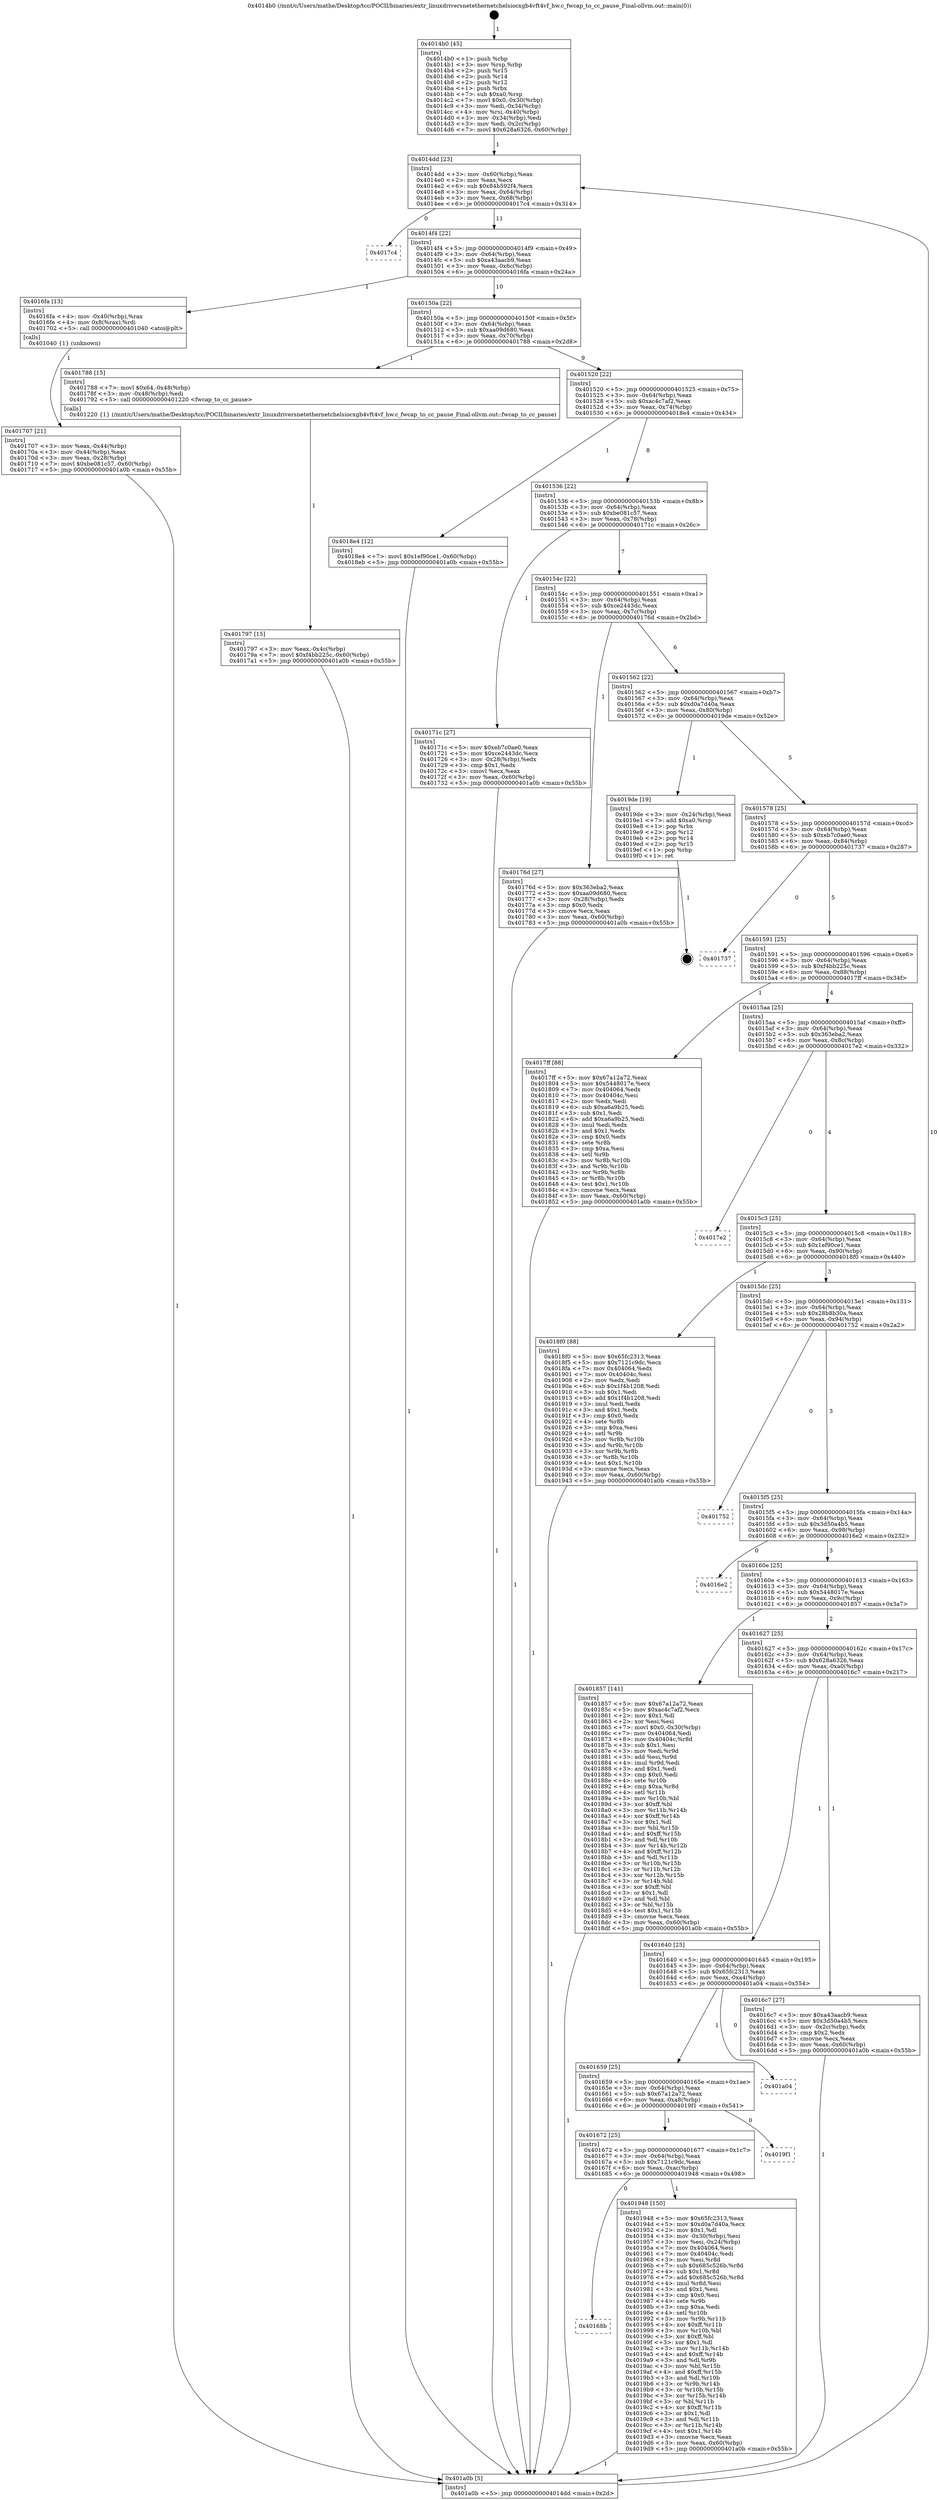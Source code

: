 digraph "0x4014b0" {
  label = "0x4014b0 (/mnt/c/Users/mathe/Desktop/tcc/POCII/binaries/extr_linuxdriversnetethernetchelsiocxgb4vft4vf_hw.c_fwcap_to_cc_pause_Final-ollvm.out::main(0))"
  labelloc = "t"
  node[shape=record]

  Entry [label="",width=0.3,height=0.3,shape=circle,fillcolor=black,style=filled]
  "0x4014dd" [label="{
     0x4014dd [23]\l
     | [instrs]\l
     &nbsp;&nbsp;0x4014dd \<+3\>: mov -0x60(%rbp),%eax\l
     &nbsp;&nbsp;0x4014e0 \<+2\>: mov %eax,%ecx\l
     &nbsp;&nbsp;0x4014e2 \<+6\>: sub $0x84b592f4,%ecx\l
     &nbsp;&nbsp;0x4014e8 \<+3\>: mov %eax,-0x64(%rbp)\l
     &nbsp;&nbsp;0x4014eb \<+3\>: mov %ecx,-0x68(%rbp)\l
     &nbsp;&nbsp;0x4014ee \<+6\>: je 00000000004017c4 \<main+0x314\>\l
  }"]
  "0x4017c4" [label="{
     0x4017c4\l
  }", style=dashed]
  "0x4014f4" [label="{
     0x4014f4 [22]\l
     | [instrs]\l
     &nbsp;&nbsp;0x4014f4 \<+5\>: jmp 00000000004014f9 \<main+0x49\>\l
     &nbsp;&nbsp;0x4014f9 \<+3\>: mov -0x64(%rbp),%eax\l
     &nbsp;&nbsp;0x4014fc \<+5\>: sub $0xa43aacb9,%eax\l
     &nbsp;&nbsp;0x401501 \<+3\>: mov %eax,-0x6c(%rbp)\l
     &nbsp;&nbsp;0x401504 \<+6\>: je 00000000004016fa \<main+0x24a\>\l
  }"]
  Exit [label="",width=0.3,height=0.3,shape=circle,fillcolor=black,style=filled,peripheries=2]
  "0x4016fa" [label="{
     0x4016fa [13]\l
     | [instrs]\l
     &nbsp;&nbsp;0x4016fa \<+4\>: mov -0x40(%rbp),%rax\l
     &nbsp;&nbsp;0x4016fe \<+4\>: mov 0x8(%rax),%rdi\l
     &nbsp;&nbsp;0x401702 \<+5\>: call 0000000000401040 \<atoi@plt\>\l
     | [calls]\l
     &nbsp;&nbsp;0x401040 \{1\} (unknown)\l
  }"]
  "0x40150a" [label="{
     0x40150a [22]\l
     | [instrs]\l
     &nbsp;&nbsp;0x40150a \<+5\>: jmp 000000000040150f \<main+0x5f\>\l
     &nbsp;&nbsp;0x40150f \<+3\>: mov -0x64(%rbp),%eax\l
     &nbsp;&nbsp;0x401512 \<+5\>: sub $0xaa09d680,%eax\l
     &nbsp;&nbsp;0x401517 \<+3\>: mov %eax,-0x70(%rbp)\l
     &nbsp;&nbsp;0x40151a \<+6\>: je 0000000000401788 \<main+0x2d8\>\l
  }"]
  "0x40168b" [label="{
     0x40168b\l
  }", style=dashed]
  "0x401788" [label="{
     0x401788 [15]\l
     | [instrs]\l
     &nbsp;&nbsp;0x401788 \<+7\>: movl $0x64,-0x48(%rbp)\l
     &nbsp;&nbsp;0x40178f \<+3\>: mov -0x48(%rbp),%edi\l
     &nbsp;&nbsp;0x401792 \<+5\>: call 0000000000401220 \<fwcap_to_cc_pause\>\l
     | [calls]\l
     &nbsp;&nbsp;0x401220 \{1\} (/mnt/c/Users/mathe/Desktop/tcc/POCII/binaries/extr_linuxdriversnetethernetchelsiocxgb4vft4vf_hw.c_fwcap_to_cc_pause_Final-ollvm.out::fwcap_to_cc_pause)\l
  }"]
  "0x401520" [label="{
     0x401520 [22]\l
     | [instrs]\l
     &nbsp;&nbsp;0x401520 \<+5\>: jmp 0000000000401525 \<main+0x75\>\l
     &nbsp;&nbsp;0x401525 \<+3\>: mov -0x64(%rbp),%eax\l
     &nbsp;&nbsp;0x401528 \<+5\>: sub $0xac4c7af2,%eax\l
     &nbsp;&nbsp;0x40152d \<+3\>: mov %eax,-0x74(%rbp)\l
     &nbsp;&nbsp;0x401530 \<+6\>: je 00000000004018e4 \<main+0x434\>\l
  }"]
  "0x401948" [label="{
     0x401948 [150]\l
     | [instrs]\l
     &nbsp;&nbsp;0x401948 \<+5\>: mov $0x65fc2313,%eax\l
     &nbsp;&nbsp;0x40194d \<+5\>: mov $0xd0a7d40a,%ecx\l
     &nbsp;&nbsp;0x401952 \<+2\>: mov $0x1,%dl\l
     &nbsp;&nbsp;0x401954 \<+3\>: mov -0x30(%rbp),%esi\l
     &nbsp;&nbsp;0x401957 \<+3\>: mov %esi,-0x24(%rbp)\l
     &nbsp;&nbsp;0x40195a \<+7\>: mov 0x404064,%esi\l
     &nbsp;&nbsp;0x401961 \<+7\>: mov 0x40404c,%edi\l
     &nbsp;&nbsp;0x401968 \<+3\>: mov %esi,%r8d\l
     &nbsp;&nbsp;0x40196b \<+7\>: sub $0x685c526b,%r8d\l
     &nbsp;&nbsp;0x401972 \<+4\>: sub $0x1,%r8d\l
     &nbsp;&nbsp;0x401976 \<+7\>: add $0x685c526b,%r8d\l
     &nbsp;&nbsp;0x40197d \<+4\>: imul %r8d,%esi\l
     &nbsp;&nbsp;0x401981 \<+3\>: and $0x1,%esi\l
     &nbsp;&nbsp;0x401984 \<+3\>: cmp $0x0,%esi\l
     &nbsp;&nbsp;0x401987 \<+4\>: sete %r9b\l
     &nbsp;&nbsp;0x40198b \<+3\>: cmp $0xa,%edi\l
     &nbsp;&nbsp;0x40198e \<+4\>: setl %r10b\l
     &nbsp;&nbsp;0x401992 \<+3\>: mov %r9b,%r11b\l
     &nbsp;&nbsp;0x401995 \<+4\>: xor $0xff,%r11b\l
     &nbsp;&nbsp;0x401999 \<+3\>: mov %r10b,%bl\l
     &nbsp;&nbsp;0x40199c \<+3\>: xor $0xff,%bl\l
     &nbsp;&nbsp;0x40199f \<+3\>: xor $0x1,%dl\l
     &nbsp;&nbsp;0x4019a2 \<+3\>: mov %r11b,%r14b\l
     &nbsp;&nbsp;0x4019a5 \<+4\>: and $0xff,%r14b\l
     &nbsp;&nbsp;0x4019a9 \<+3\>: and %dl,%r9b\l
     &nbsp;&nbsp;0x4019ac \<+3\>: mov %bl,%r15b\l
     &nbsp;&nbsp;0x4019af \<+4\>: and $0xff,%r15b\l
     &nbsp;&nbsp;0x4019b3 \<+3\>: and %dl,%r10b\l
     &nbsp;&nbsp;0x4019b6 \<+3\>: or %r9b,%r14b\l
     &nbsp;&nbsp;0x4019b9 \<+3\>: or %r10b,%r15b\l
     &nbsp;&nbsp;0x4019bc \<+3\>: xor %r15b,%r14b\l
     &nbsp;&nbsp;0x4019bf \<+3\>: or %bl,%r11b\l
     &nbsp;&nbsp;0x4019c2 \<+4\>: xor $0xff,%r11b\l
     &nbsp;&nbsp;0x4019c6 \<+3\>: or $0x1,%dl\l
     &nbsp;&nbsp;0x4019c9 \<+3\>: and %dl,%r11b\l
     &nbsp;&nbsp;0x4019cc \<+3\>: or %r11b,%r14b\l
     &nbsp;&nbsp;0x4019cf \<+4\>: test $0x1,%r14b\l
     &nbsp;&nbsp;0x4019d3 \<+3\>: cmovne %ecx,%eax\l
     &nbsp;&nbsp;0x4019d6 \<+3\>: mov %eax,-0x60(%rbp)\l
     &nbsp;&nbsp;0x4019d9 \<+5\>: jmp 0000000000401a0b \<main+0x55b\>\l
  }"]
  "0x4018e4" [label="{
     0x4018e4 [12]\l
     | [instrs]\l
     &nbsp;&nbsp;0x4018e4 \<+7\>: movl $0x1ef90ce1,-0x60(%rbp)\l
     &nbsp;&nbsp;0x4018eb \<+5\>: jmp 0000000000401a0b \<main+0x55b\>\l
  }"]
  "0x401536" [label="{
     0x401536 [22]\l
     | [instrs]\l
     &nbsp;&nbsp;0x401536 \<+5\>: jmp 000000000040153b \<main+0x8b\>\l
     &nbsp;&nbsp;0x40153b \<+3\>: mov -0x64(%rbp),%eax\l
     &nbsp;&nbsp;0x40153e \<+5\>: sub $0xbe081c57,%eax\l
     &nbsp;&nbsp;0x401543 \<+3\>: mov %eax,-0x78(%rbp)\l
     &nbsp;&nbsp;0x401546 \<+6\>: je 000000000040171c \<main+0x26c\>\l
  }"]
  "0x401672" [label="{
     0x401672 [25]\l
     | [instrs]\l
     &nbsp;&nbsp;0x401672 \<+5\>: jmp 0000000000401677 \<main+0x1c7\>\l
     &nbsp;&nbsp;0x401677 \<+3\>: mov -0x64(%rbp),%eax\l
     &nbsp;&nbsp;0x40167a \<+5\>: sub $0x7121c9dc,%eax\l
     &nbsp;&nbsp;0x40167f \<+6\>: mov %eax,-0xac(%rbp)\l
     &nbsp;&nbsp;0x401685 \<+6\>: je 0000000000401948 \<main+0x498\>\l
  }"]
  "0x40171c" [label="{
     0x40171c [27]\l
     | [instrs]\l
     &nbsp;&nbsp;0x40171c \<+5\>: mov $0xeb7c0ae0,%eax\l
     &nbsp;&nbsp;0x401721 \<+5\>: mov $0xce2443dc,%ecx\l
     &nbsp;&nbsp;0x401726 \<+3\>: mov -0x28(%rbp),%edx\l
     &nbsp;&nbsp;0x401729 \<+3\>: cmp $0x1,%edx\l
     &nbsp;&nbsp;0x40172c \<+3\>: cmovl %ecx,%eax\l
     &nbsp;&nbsp;0x40172f \<+3\>: mov %eax,-0x60(%rbp)\l
     &nbsp;&nbsp;0x401732 \<+5\>: jmp 0000000000401a0b \<main+0x55b\>\l
  }"]
  "0x40154c" [label="{
     0x40154c [22]\l
     | [instrs]\l
     &nbsp;&nbsp;0x40154c \<+5\>: jmp 0000000000401551 \<main+0xa1\>\l
     &nbsp;&nbsp;0x401551 \<+3\>: mov -0x64(%rbp),%eax\l
     &nbsp;&nbsp;0x401554 \<+5\>: sub $0xce2443dc,%eax\l
     &nbsp;&nbsp;0x401559 \<+3\>: mov %eax,-0x7c(%rbp)\l
     &nbsp;&nbsp;0x40155c \<+6\>: je 000000000040176d \<main+0x2bd\>\l
  }"]
  "0x4019f1" [label="{
     0x4019f1\l
  }", style=dashed]
  "0x40176d" [label="{
     0x40176d [27]\l
     | [instrs]\l
     &nbsp;&nbsp;0x40176d \<+5\>: mov $0x363eba2,%eax\l
     &nbsp;&nbsp;0x401772 \<+5\>: mov $0xaa09d680,%ecx\l
     &nbsp;&nbsp;0x401777 \<+3\>: mov -0x28(%rbp),%edx\l
     &nbsp;&nbsp;0x40177a \<+3\>: cmp $0x0,%edx\l
     &nbsp;&nbsp;0x40177d \<+3\>: cmove %ecx,%eax\l
     &nbsp;&nbsp;0x401780 \<+3\>: mov %eax,-0x60(%rbp)\l
     &nbsp;&nbsp;0x401783 \<+5\>: jmp 0000000000401a0b \<main+0x55b\>\l
  }"]
  "0x401562" [label="{
     0x401562 [22]\l
     | [instrs]\l
     &nbsp;&nbsp;0x401562 \<+5\>: jmp 0000000000401567 \<main+0xb7\>\l
     &nbsp;&nbsp;0x401567 \<+3\>: mov -0x64(%rbp),%eax\l
     &nbsp;&nbsp;0x40156a \<+5\>: sub $0xd0a7d40a,%eax\l
     &nbsp;&nbsp;0x40156f \<+3\>: mov %eax,-0x80(%rbp)\l
     &nbsp;&nbsp;0x401572 \<+6\>: je 00000000004019de \<main+0x52e\>\l
  }"]
  "0x401659" [label="{
     0x401659 [25]\l
     | [instrs]\l
     &nbsp;&nbsp;0x401659 \<+5\>: jmp 000000000040165e \<main+0x1ae\>\l
     &nbsp;&nbsp;0x40165e \<+3\>: mov -0x64(%rbp),%eax\l
     &nbsp;&nbsp;0x401661 \<+5\>: sub $0x67a12a72,%eax\l
     &nbsp;&nbsp;0x401666 \<+6\>: mov %eax,-0xa8(%rbp)\l
     &nbsp;&nbsp;0x40166c \<+6\>: je 00000000004019f1 \<main+0x541\>\l
  }"]
  "0x4019de" [label="{
     0x4019de [19]\l
     | [instrs]\l
     &nbsp;&nbsp;0x4019de \<+3\>: mov -0x24(%rbp),%eax\l
     &nbsp;&nbsp;0x4019e1 \<+7\>: add $0xa0,%rsp\l
     &nbsp;&nbsp;0x4019e8 \<+1\>: pop %rbx\l
     &nbsp;&nbsp;0x4019e9 \<+2\>: pop %r12\l
     &nbsp;&nbsp;0x4019eb \<+2\>: pop %r14\l
     &nbsp;&nbsp;0x4019ed \<+2\>: pop %r15\l
     &nbsp;&nbsp;0x4019ef \<+1\>: pop %rbp\l
     &nbsp;&nbsp;0x4019f0 \<+1\>: ret\l
  }"]
  "0x401578" [label="{
     0x401578 [25]\l
     | [instrs]\l
     &nbsp;&nbsp;0x401578 \<+5\>: jmp 000000000040157d \<main+0xcd\>\l
     &nbsp;&nbsp;0x40157d \<+3\>: mov -0x64(%rbp),%eax\l
     &nbsp;&nbsp;0x401580 \<+5\>: sub $0xeb7c0ae0,%eax\l
     &nbsp;&nbsp;0x401585 \<+6\>: mov %eax,-0x84(%rbp)\l
     &nbsp;&nbsp;0x40158b \<+6\>: je 0000000000401737 \<main+0x287\>\l
  }"]
  "0x401a04" [label="{
     0x401a04\l
  }", style=dashed]
  "0x401737" [label="{
     0x401737\l
  }", style=dashed]
  "0x401591" [label="{
     0x401591 [25]\l
     | [instrs]\l
     &nbsp;&nbsp;0x401591 \<+5\>: jmp 0000000000401596 \<main+0xe6\>\l
     &nbsp;&nbsp;0x401596 \<+3\>: mov -0x64(%rbp),%eax\l
     &nbsp;&nbsp;0x401599 \<+5\>: sub $0xf4bb225c,%eax\l
     &nbsp;&nbsp;0x40159e \<+6\>: mov %eax,-0x88(%rbp)\l
     &nbsp;&nbsp;0x4015a4 \<+6\>: je 00000000004017ff \<main+0x34f\>\l
  }"]
  "0x401797" [label="{
     0x401797 [15]\l
     | [instrs]\l
     &nbsp;&nbsp;0x401797 \<+3\>: mov %eax,-0x4c(%rbp)\l
     &nbsp;&nbsp;0x40179a \<+7\>: movl $0xf4bb225c,-0x60(%rbp)\l
     &nbsp;&nbsp;0x4017a1 \<+5\>: jmp 0000000000401a0b \<main+0x55b\>\l
  }"]
  "0x4017ff" [label="{
     0x4017ff [88]\l
     | [instrs]\l
     &nbsp;&nbsp;0x4017ff \<+5\>: mov $0x67a12a72,%eax\l
     &nbsp;&nbsp;0x401804 \<+5\>: mov $0x5448017e,%ecx\l
     &nbsp;&nbsp;0x401809 \<+7\>: mov 0x404064,%edx\l
     &nbsp;&nbsp;0x401810 \<+7\>: mov 0x40404c,%esi\l
     &nbsp;&nbsp;0x401817 \<+2\>: mov %edx,%edi\l
     &nbsp;&nbsp;0x401819 \<+6\>: sub $0xa6a9b25,%edi\l
     &nbsp;&nbsp;0x40181f \<+3\>: sub $0x1,%edi\l
     &nbsp;&nbsp;0x401822 \<+6\>: add $0xa6a9b25,%edi\l
     &nbsp;&nbsp;0x401828 \<+3\>: imul %edi,%edx\l
     &nbsp;&nbsp;0x40182b \<+3\>: and $0x1,%edx\l
     &nbsp;&nbsp;0x40182e \<+3\>: cmp $0x0,%edx\l
     &nbsp;&nbsp;0x401831 \<+4\>: sete %r8b\l
     &nbsp;&nbsp;0x401835 \<+3\>: cmp $0xa,%esi\l
     &nbsp;&nbsp;0x401838 \<+4\>: setl %r9b\l
     &nbsp;&nbsp;0x40183c \<+3\>: mov %r8b,%r10b\l
     &nbsp;&nbsp;0x40183f \<+3\>: and %r9b,%r10b\l
     &nbsp;&nbsp;0x401842 \<+3\>: xor %r9b,%r8b\l
     &nbsp;&nbsp;0x401845 \<+3\>: or %r8b,%r10b\l
     &nbsp;&nbsp;0x401848 \<+4\>: test $0x1,%r10b\l
     &nbsp;&nbsp;0x40184c \<+3\>: cmovne %ecx,%eax\l
     &nbsp;&nbsp;0x40184f \<+3\>: mov %eax,-0x60(%rbp)\l
     &nbsp;&nbsp;0x401852 \<+5\>: jmp 0000000000401a0b \<main+0x55b\>\l
  }"]
  "0x4015aa" [label="{
     0x4015aa [25]\l
     | [instrs]\l
     &nbsp;&nbsp;0x4015aa \<+5\>: jmp 00000000004015af \<main+0xff\>\l
     &nbsp;&nbsp;0x4015af \<+3\>: mov -0x64(%rbp),%eax\l
     &nbsp;&nbsp;0x4015b2 \<+5\>: sub $0x363eba2,%eax\l
     &nbsp;&nbsp;0x4015b7 \<+6\>: mov %eax,-0x8c(%rbp)\l
     &nbsp;&nbsp;0x4015bd \<+6\>: je 00000000004017e2 \<main+0x332\>\l
  }"]
  "0x401707" [label="{
     0x401707 [21]\l
     | [instrs]\l
     &nbsp;&nbsp;0x401707 \<+3\>: mov %eax,-0x44(%rbp)\l
     &nbsp;&nbsp;0x40170a \<+3\>: mov -0x44(%rbp),%eax\l
     &nbsp;&nbsp;0x40170d \<+3\>: mov %eax,-0x28(%rbp)\l
     &nbsp;&nbsp;0x401710 \<+7\>: movl $0xbe081c57,-0x60(%rbp)\l
     &nbsp;&nbsp;0x401717 \<+5\>: jmp 0000000000401a0b \<main+0x55b\>\l
  }"]
  "0x4017e2" [label="{
     0x4017e2\l
  }", style=dashed]
  "0x4015c3" [label="{
     0x4015c3 [25]\l
     | [instrs]\l
     &nbsp;&nbsp;0x4015c3 \<+5\>: jmp 00000000004015c8 \<main+0x118\>\l
     &nbsp;&nbsp;0x4015c8 \<+3\>: mov -0x64(%rbp),%eax\l
     &nbsp;&nbsp;0x4015cb \<+5\>: sub $0x1ef90ce1,%eax\l
     &nbsp;&nbsp;0x4015d0 \<+6\>: mov %eax,-0x90(%rbp)\l
     &nbsp;&nbsp;0x4015d6 \<+6\>: je 00000000004018f0 \<main+0x440\>\l
  }"]
  "0x4014b0" [label="{
     0x4014b0 [45]\l
     | [instrs]\l
     &nbsp;&nbsp;0x4014b0 \<+1\>: push %rbp\l
     &nbsp;&nbsp;0x4014b1 \<+3\>: mov %rsp,%rbp\l
     &nbsp;&nbsp;0x4014b4 \<+2\>: push %r15\l
     &nbsp;&nbsp;0x4014b6 \<+2\>: push %r14\l
     &nbsp;&nbsp;0x4014b8 \<+2\>: push %r12\l
     &nbsp;&nbsp;0x4014ba \<+1\>: push %rbx\l
     &nbsp;&nbsp;0x4014bb \<+7\>: sub $0xa0,%rsp\l
     &nbsp;&nbsp;0x4014c2 \<+7\>: movl $0x0,-0x30(%rbp)\l
     &nbsp;&nbsp;0x4014c9 \<+3\>: mov %edi,-0x34(%rbp)\l
     &nbsp;&nbsp;0x4014cc \<+4\>: mov %rsi,-0x40(%rbp)\l
     &nbsp;&nbsp;0x4014d0 \<+3\>: mov -0x34(%rbp),%edi\l
     &nbsp;&nbsp;0x4014d3 \<+3\>: mov %edi,-0x2c(%rbp)\l
     &nbsp;&nbsp;0x4014d6 \<+7\>: movl $0x628a6326,-0x60(%rbp)\l
  }"]
  "0x4018f0" [label="{
     0x4018f0 [88]\l
     | [instrs]\l
     &nbsp;&nbsp;0x4018f0 \<+5\>: mov $0x65fc2313,%eax\l
     &nbsp;&nbsp;0x4018f5 \<+5\>: mov $0x7121c9dc,%ecx\l
     &nbsp;&nbsp;0x4018fa \<+7\>: mov 0x404064,%edx\l
     &nbsp;&nbsp;0x401901 \<+7\>: mov 0x40404c,%esi\l
     &nbsp;&nbsp;0x401908 \<+2\>: mov %edx,%edi\l
     &nbsp;&nbsp;0x40190a \<+6\>: sub $0x1f4b1208,%edi\l
     &nbsp;&nbsp;0x401910 \<+3\>: sub $0x1,%edi\l
     &nbsp;&nbsp;0x401913 \<+6\>: add $0x1f4b1208,%edi\l
     &nbsp;&nbsp;0x401919 \<+3\>: imul %edi,%edx\l
     &nbsp;&nbsp;0x40191c \<+3\>: and $0x1,%edx\l
     &nbsp;&nbsp;0x40191f \<+3\>: cmp $0x0,%edx\l
     &nbsp;&nbsp;0x401922 \<+4\>: sete %r8b\l
     &nbsp;&nbsp;0x401926 \<+3\>: cmp $0xa,%esi\l
     &nbsp;&nbsp;0x401929 \<+4\>: setl %r9b\l
     &nbsp;&nbsp;0x40192d \<+3\>: mov %r8b,%r10b\l
     &nbsp;&nbsp;0x401930 \<+3\>: and %r9b,%r10b\l
     &nbsp;&nbsp;0x401933 \<+3\>: xor %r9b,%r8b\l
     &nbsp;&nbsp;0x401936 \<+3\>: or %r8b,%r10b\l
     &nbsp;&nbsp;0x401939 \<+4\>: test $0x1,%r10b\l
     &nbsp;&nbsp;0x40193d \<+3\>: cmovne %ecx,%eax\l
     &nbsp;&nbsp;0x401940 \<+3\>: mov %eax,-0x60(%rbp)\l
     &nbsp;&nbsp;0x401943 \<+5\>: jmp 0000000000401a0b \<main+0x55b\>\l
  }"]
  "0x4015dc" [label="{
     0x4015dc [25]\l
     | [instrs]\l
     &nbsp;&nbsp;0x4015dc \<+5\>: jmp 00000000004015e1 \<main+0x131\>\l
     &nbsp;&nbsp;0x4015e1 \<+3\>: mov -0x64(%rbp),%eax\l
     &nbsp;&nbsp;0x4015e4 \<+5\>: sub $0x28b8b30a,%eax\l
     &nbsp;&nbsp;0x4015e9 \<+6\>: mov %eax,-0x94(%rbp)\l
     &nbsp;&nbsp;0x4015ef \<+6\>: je 0000000000401752 \<main+0x2a2\>\l
  }"]
  "0x401a0b" [label="{
     0x401a0b [5]\l
     | [instrs]\l
     &nbsp;&nbsp;0x401a0b \<+5\>: jmp 00000000004014dd \<main+0x2d\>\l
  }"]
  "0x401752" [label="{
     0x401752\l
  }", style=dashed]
  "0x4015f5" [label="{
     0x4015f5 [25]\l
     | [instrs]\l
     &nbsp;&nbsp;0x4015f5 \<+5\>: jmp 00000000004015fa \<main+0x14a\>\l
     &nbsp;&nbsp;0x4015fa \<+3\>: mov -0x64(%rbp),%eax\l
     &nbsp;&nbsp;0x4015fd \<+5\>: sub $0x3d50a4b5,%eax\l
     &nbsp;&nbsp;0x401602 \<+6\>: mov %eax,-0x98(%rbp)\l
     &nbsp;&nbsp;0x401608 \<+6\>: je 00000000004016e2 \<main+0x232\>\l
  }"]
  "0x401640" [label="{
     0x401640 [25]\l
     | [instrs]\l
     &nbsp;&nbsp;0x401640 \<+5\>: jmp 0000000000401645 \<main+0x195\>\l
     &nbsp;&nbsp;0x401645 \<+3\>: mov -0x64(%rbp),%eax\l
     &nbsp;&nbsp;0x401648 \<+5\>: sub $0x65fc2313,%eax\l
     &nbsp;&nbsp;0x40164d \<+6\>: mov %eax,-0xa4(%rbp)\l
     &nbsp;&nbsp;0x401653 \<+6\>: je 0000000000401a04 \<main+0x554\>\l
  }"]
  "0x4016e2" [label="{
     0x4016e2\l
  }", style=dashed]
  "0x40160e" [label="{
     0x40160e [25]\l
     | [instrs]\l
     &nbsp;&nbsp;0x40160e \<+5\>: jmp 0000000000401613 \<main+0x163\>\l
     &nbsp;&nbsp;0x401613 \<+3\>: mov -0x64(%rbp),%eax\l
     &nbsp;&nbsp;0x401616 \<+5\>: sub $0x5448017e,%eax\l
     &nbsp;&nbsp;0x40161b \<+6\>: mov %eax,-0x9c(%rbp)\l
     &nbsp;&nbsp;0x401621 \<+6\>: je 0000000000401857 \<main+0x3a7\>\l
  }"]
  "0x4016c7" [label="{
     0x4016c7 [27]\l
     | [instrs]\l
     &nbsp;&nbsp;0x4016c7 \<+5\>: mov $0xa43aacb9,%eax\l
     &nbsp;&nbsp;0x4016cc \<+5\>: mov $0x3d50a4b5,%ecx\l
     &nbsp;&nbsp;0x4016d1 \<+3\>: mov -0x2c(%rbp),%edx\l
     &nbsp;&nbsp;0x4016d4 \<+3\>: cmp $0x2,%edx\l
     &nbsp;&nbsp;0x4016d7 \<+3\>: cmovne %ecx,%eax\l
     &nbsp;&nbsp;0x4016da \<+3\>: mov %eax,-0x60(%rbp)\l
     &nbsp;&nbsp;0x4016dd \<+5\>: jmp 0000000000401a0b \<main+0x55b\>\l
  }"]
  "0x401857" [label="{
     0x401857 [141]\l
     | [instrs]\l
     &nbsp;&nbsp;0x401857 \<+5\>: mov $0x67a12a72,%eax\l
     &nbsp;&nbsp;0x40185c \<+5\>: mov $0xac4c7af2,%ecx\l
     &nbsp;&nbsp;0x401861 \<+2\>: mov $0x1,%dl\l
     &nbsp;&nbsp;0x401863 \<+2\>: xor %esi,%esi\l
     &nbsp;&nbsp;0x401865 \<+7\>: movl $0x0,-0x30(%rbp)\l
     &nbsp;&nbsp;0x40186c \<+7\>: mov 0x404064,%edi\l
     &nbsp;&nbsp;0x401873 \<+8\>: mov 0x40404c,%r8d\l
     &nbsp;&nbsp;0x40187b \<+3\>: sub $0x1,%esi\l
     &nbsp;&nbsp;0x40187e \<+3\>: mov %edi,%r9d\l
     &nbsp;&nbsp;0x401881 \<+3\>: add %esi,%r9d\l
     &nbsp;&nbsp;0x401884 \<+4\>: imul %r9d,%edi\l
     &nbsp;&nbsp;0x401888 \<+3\>: and $0x1,%edi\l
     &nbsp;&nbsp;0x40188b \<+3\>: cmp $0x0,%edi\l
     &nbsp;&nbsp;0x40188e \<+4\>: sete %r10b\l
     &nbsp;&nbsp;0x401892 \<+4\>: cmp $0xa,%r8d\l
     &nbsp;&nbsp;0x401896 \<+4\>: setl %r11b\l
     &nbsp;&nbsp;0x40189a \<+3\>: mov %r10b,%bl\l
     &nbsp;&nbsp;0x40189d \<+3\>: xor $0xff,%bl\l
     &nbsp;&nbsp;0x4018a0 \<+3\>: mov %r11b,%r14b\l
     &nbsp;&nbsp;0x4018a3 \<+4\>: xor $0xff,%r14b\l
     &nbsp;&nbsp;0x4018a7 \<+3\>: xor $0x1,%dl\l
     &nbsp;&nbsp;0x4018aa \<+3\>: mov %bl,%r15b\l
     &nbsp;&nbsp;0x4018ad \<+4\>: and $0xff,%r15b\l
     &nbsp;&nbsp;0x4018b1 \<+3\>: and %dl,%r10b\l
     &nbsp;&nbsp;0x4018b4 \<+3\>: mov %r14b,%r12b\l
     &nbsp;&nbsp;0x4018b7 \<+4\>: and $0xff,%r12b\l
     &nbsp;&nbsp;0x4018bb \<+3\>: and %dl,%r11b\l
     &nbsp;&nbsp;0x4018be \<+3\>: or %r10b,%r15b\l
     &nbsp;&nbsp;0x4018c1 \<+3\>: or %r11b,%r12b\l
     &nbsp;&nbsp;0x4018c4 \<+3\>: xor %r12b,%r15b\l
     &nbsp;&nbsp;0x4018c7 \<+3\>: or %r14b,%bl\l
     &nbsp;&nbsp;0x4018ca \<+3\>: xor $0xff,%bl\l
     &nbsp;&nbsp;0x4018cd \<+3\>: or $0x1,%dl\l
     &nbsp;&nbsp;0x4018d0 \<+2\>: and %dl,%bl\l
     &nbsp;&nbsp;0x4018d2 \<+3\>: or %bl,%r15b\l
     &nbsp;&nbsp;0x4018d5 \<+4\>: test $0x1,%r15b\l
     &nbsp;&nbsp;0x4018d9 \<+3\>: cmovne %ecx,%eax\l
     &nbsp;&nbsp;0x4018dc \<+3\>: mov %eax,-0x60(%rbp)\l
     &nbsp;&nbsp;0x4018df \<+5\>: jmp 0000000000401a0b \<main+0x55b\>\l
  }"]
  "0x401627" [label="{
     0x401627 [25]\l
     | [instrs]\l
     &nbsp;&nbsp;0x401627 \<+5\>: jmp 000000000040162c \<main+0x17c\>\l
     &nbsp;&nbsp;0x40162c \<+3\>: mov -0x64(%rbp),%eax\l
     &nbsp;&nbsp;0x40162f \<+5\>: sub $0x628a6326,%eax\l
     &nbsp;&nbsp;0x401634 \<+6\>: mov %eax,-0xa0(%rbp)\l
     &nbsp;&nbsp;0x40163a \<+6\>: je 00000000004016c7 \<main+0x217\>\l
  }"]
  Entry -> "0x4014b0" [label=" 1"]
  "0x4014dd" -> "0x4017c4" [label=" 0"]
  "0x4014dd" -> "0x4014f4" [label=" 11"]
  "0x4019de" -> Exit [label=" 1"]
  "0x4014f4" -> "0x4016fa" [label=" 1"]
  "0x4014f4" -> "0x40150a" [label=" 10"]
  "0x401948" -> "0x401a0b" [label=" 1"]
  "0x40150a" -> "0x401788" [label=" 1"]
  "0x40150a" -> "0x401520" [label=" 9"]
  "0x401672" -> "0x40168b" [label=" 0"]
  "0x401520" -> "0x4018e4" [label=" 1"]
  "0x401520" -> "0x401536" [label=" 8"]
  "0x401672" -> "0x401948" [label=" 1"]
  "0x401536" -> "0x40171c" [label=" 1"]
  "0x401536" -> "0x40154c" [label=" 7"]
  "0x401659" -> "0x401672" [label=" 1"]
  "0x40154c" -> "0x40176d" [label=" 1"]
  "0x40154c" -> "0x401562" [label=" 6"]
  "0x401659" -> "0x4019f1" [label=" 0"]
  "0x401562" -> "0x4019de" [label=" 1"]
  "0x401562" -> "0x401578" [label=" 5"]
  "0x401640" -> "0x401659" [label=" 1"]
  "0x401578" -> "0x401737" [label=" 0"]
  "0x401578" -> "0x401591" [label=" 5"]
  "0x401640" -> "0x401a04" [label=" 0"]
  "0x401591" -> "0x4017ff" [label=" 1"]
  "0x401591" -> "0x4015aa" [label=" 4"]
  "0x4018f0" -> "0x401a0b" [label=" 1"]
  "0x4015aa" -> "0x4017e2" [label=" 0"]
  "0x4015aa" -> "0x4015c3" [label=" 4"]
  "0x4018e4" -> "0x401a0b" [label=" 1"]
  "0x4015c3" -> "0x4018f0" [label=" 1"]
  "0x4015c3" -> "0x4015dc" [label=" 3"]
  "0x401857" -> "0x401a0b" [label=" 1"]
  "0x4015dc" -> "0x401752" [label=" 0"]
  "0x4015dc" -> "0x4015f5" [label=" 3"]
  "0x4017ff" -> "0x401a0b" [label=" 1"]
  "0x4015f5" -> "0x4016e2" [label=" 0"]
  "0x4015f5" -> "0x40160e" [label=" 3"]
  "0x401797" -> "0x401a0b" [label=" 1"]
  "0x40160e" -> "0x401857" [label=" 1"]
  "0x40160e" -> "0x401627" [label=" 2"]
  "0x401788" -> "0x401797" [label=" 1"]
  "0x401627" -> "0x4016c7" [label=" 1"]
  "0x401627" -> "0x401640" [label=" 1"]
  "0x4016c7" -> "0x401a0b" [label=" 1"]
  "0x4014b0" -> "0x4014dd" [label=" 1"]
  "0x401a0b" -> "0x4014dd" [label=" 10"]
  "0x4016fa" -> "0x401707" [label=" 1"]
  "0x401707" -> "0x401a0b" [label=" 1"]
  "0x40171c" -> "0x401a0b" [label=" 1"]
  "0x40176d" -> "0x401a0b" [label=" 1"]
}
